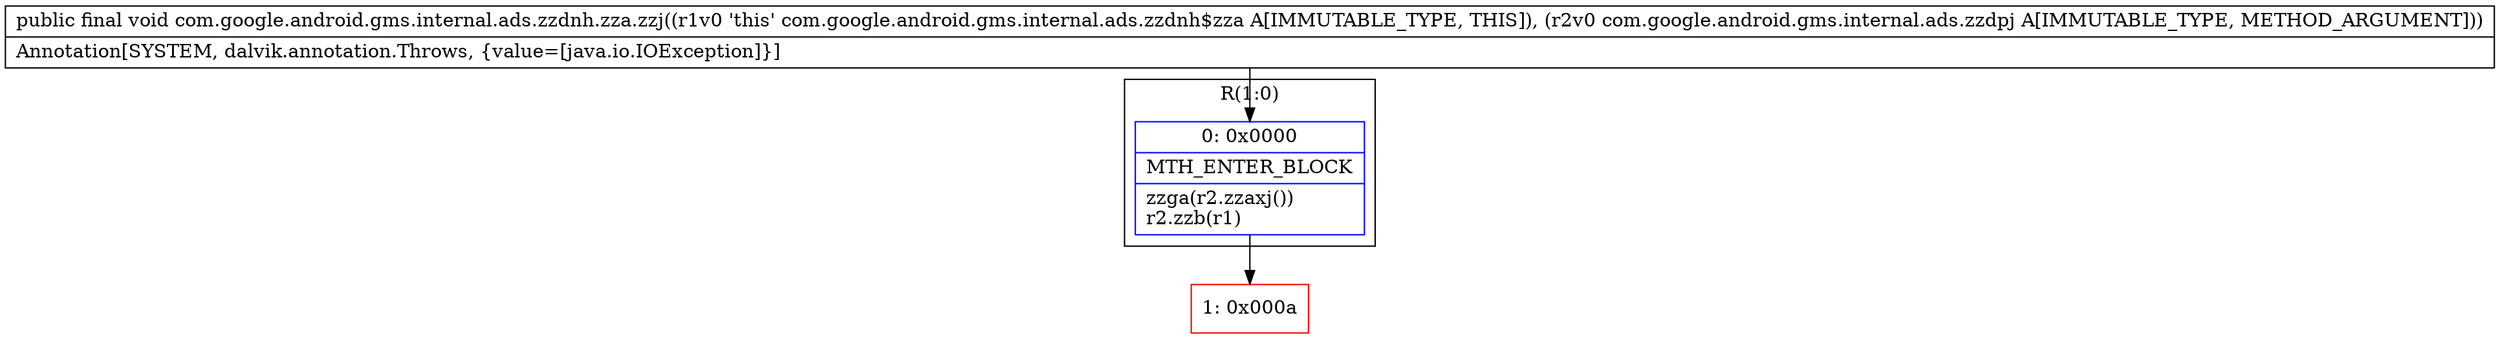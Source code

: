 digraph "CFG forcom.google.android.gms.internal.ads.zzdnh.zza.zzj(Lcom\/google\/android\/gms\/internal\/ads\/zzdpj;)V" {
subgraph cluster_Region_1130543791 {
label = "R(1:0)";
node [shape=record,color=blue];
Node_0 [shape=record,label="{0\:\ 0x0000|MTH_ENTER_BLOCK\l|zzga(r2.zzaxj())\lr2.zzb(r1)\l}"];
}
Node_1 [shape=record,color=red,label="{1\:\ 0x000a}"];
MethodNode[shape=record,label="{public final void com.google.android.gms.internal.ads.zzdnh.zza.zzj((r1v0 'this' com.google.android.gms.internal.ads.zzdnh$zza A[IMMUTABLE_TYPE, THIS]), (r2v0 com.google.android.gms.internal.ads.zzdpj A[IMMUTABLE_TYPE, METHOD_ARGUMENT]))  | Annotation[SYSTEM, dalvik.annotation.Throws, \{value=[java.io.IOException]\}]\l}"];
MethodNode -> Node_0;
Node_0 -> Node_1;
}

